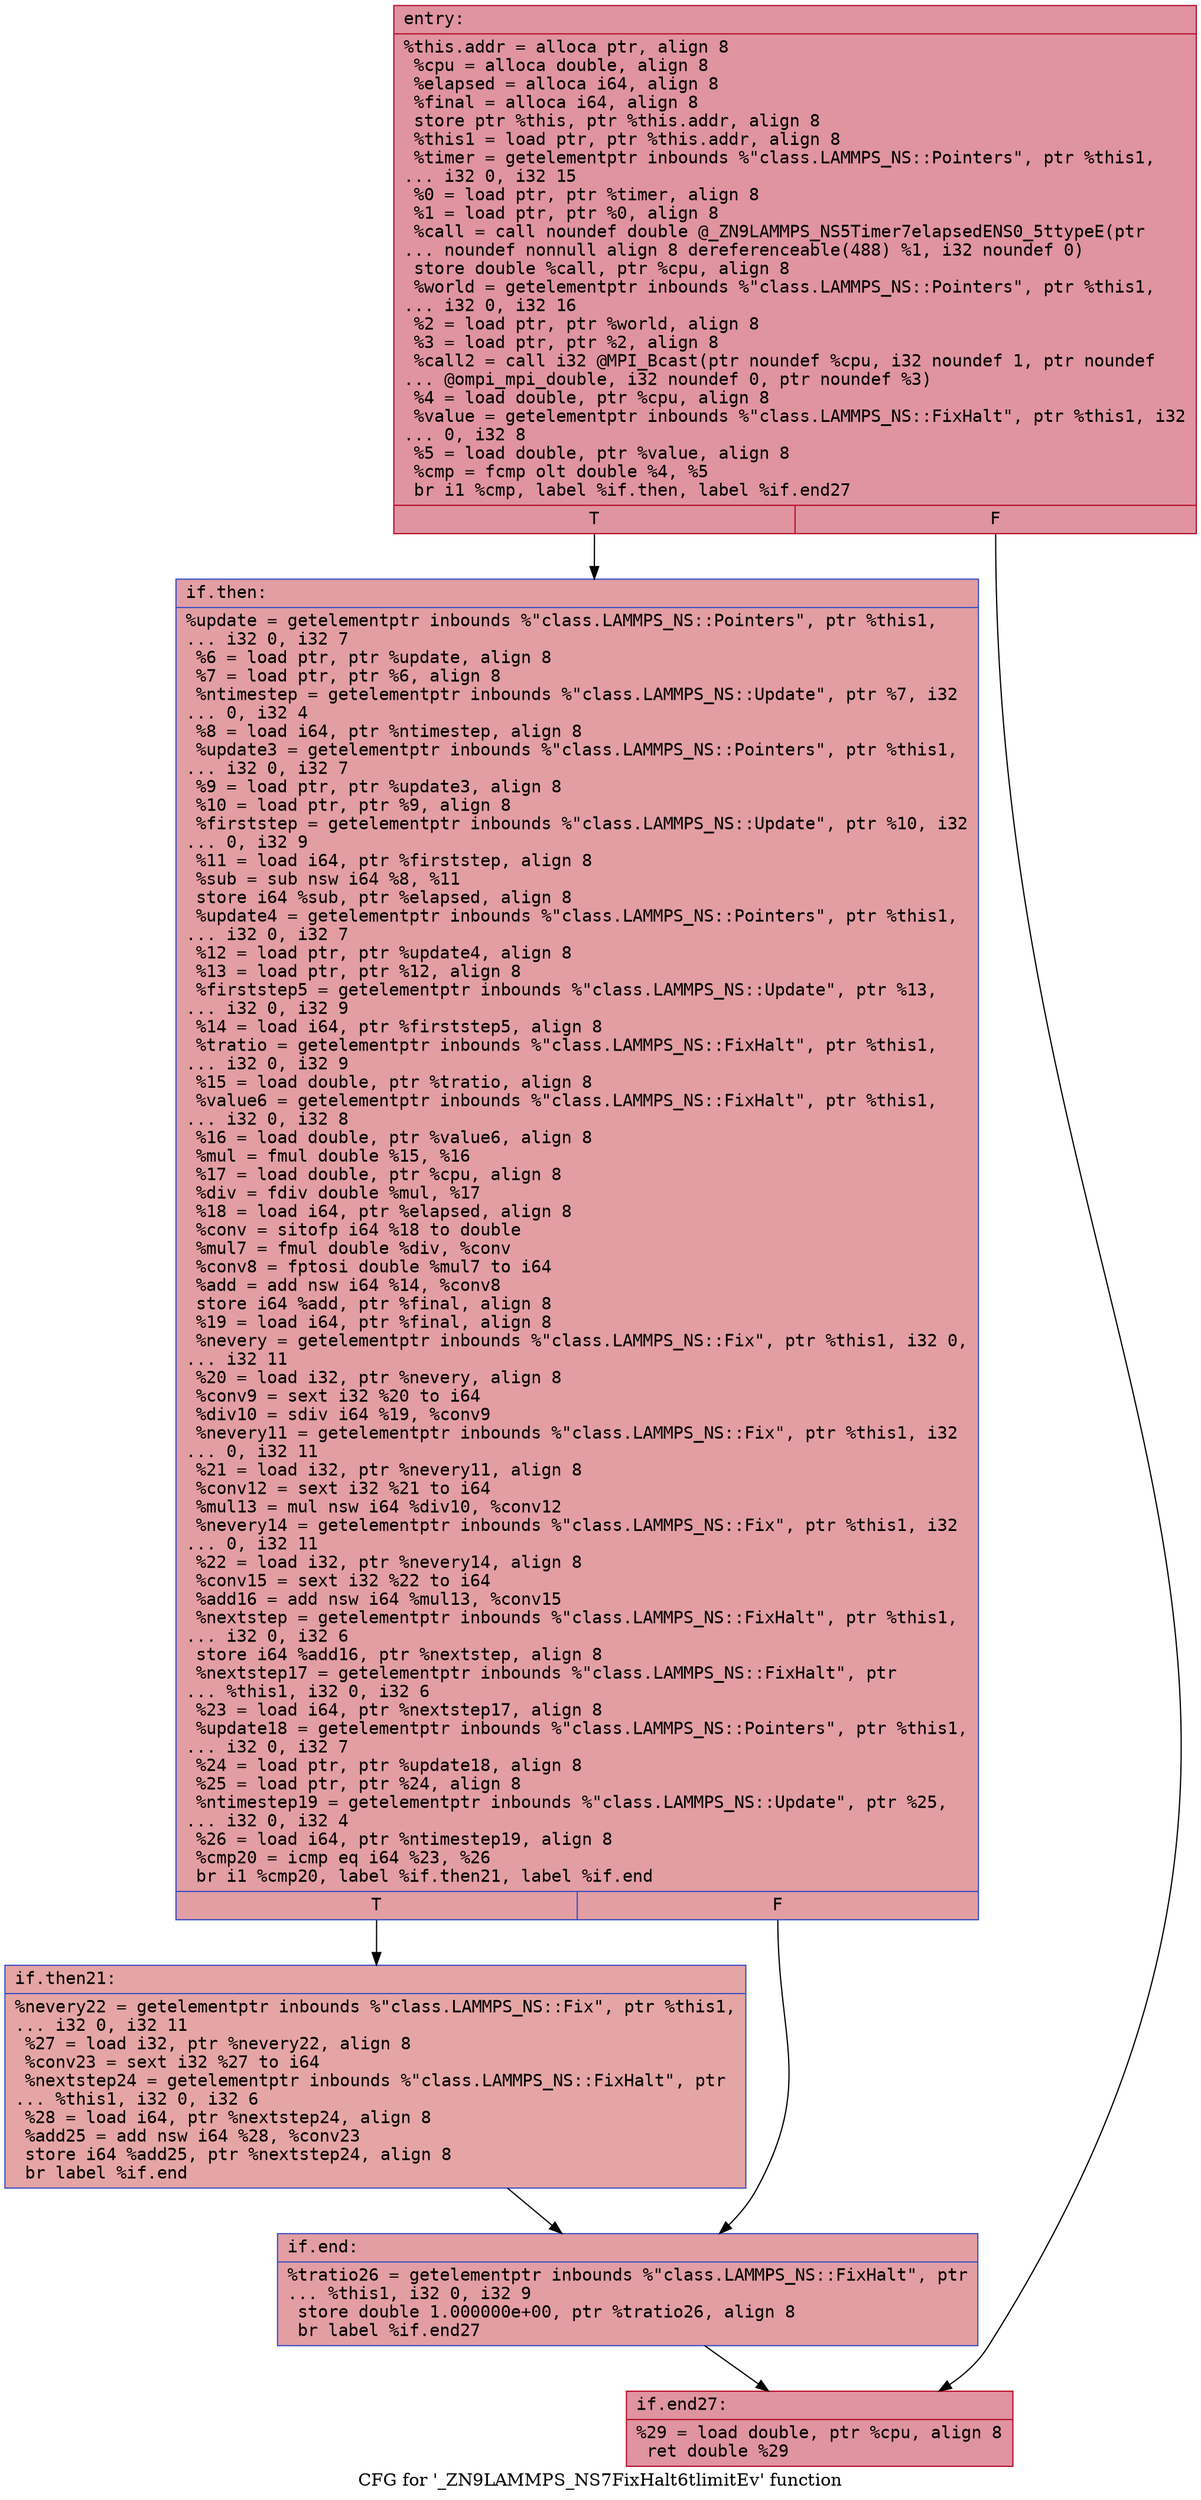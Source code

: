 digraph "CFG for '_ZN9LAMMPS_NS7FixHalt6tlimitEv' function" {
	label="CFG for '_ZN9LAMMPS_NS7FixHalt6tlimitEv' function";

	Node0x5603f57f92c0 [shape=record,color="#b70d28ff", style=filled, fillcolor="#b70d2870" fontname="Courier",label="{entry:\l|  %this.addr = alloca ptr, align 8\l  %cpu = alloca double, align 8\l  %elapsed = alloca i64, align 8\l  %final = alloca i64, align 8\l  store ptr %this, ptr %this.addr, align 8\l  %this1 = load ptr, ptr %this.addr, align 8\l  %timer = getelementptr inbounds %\"class.LAMMPS_NS::Pointers\", ptr %this1,\l... i32 0, i32 15\l  %0 = load ptr, ptr %timer, align 8\l  %1 = load ptr, ptr %0, align 8\l  %call = call noundef double @_ZN9LAMMPS_NS5Timer7elapsedENS0_5ttypeE(ptr\l... noundef nonnull align 8 dereferenceable(488) %1, i32 noundef 0)\l  store double %call, ptr %cpu, align 8\l  %world = getelementptr inbounds %\"class.LAMMPS_NS::Pointers\", ptr %this1,\l... i32 0, i32 16\l  %2 = load ptr, ptr %world, align 8\l  %3 = load ptr, ptr %2, align 8\l  %call2 = call i32 @MPI_Bcast(ptr noundef %cpu, i32 noundef 1, ptr noundef\l... @ompi_mpi_double, i32 noundef 0, ptr noundef %3)\l  %4 = load double, ptr %cpu, align 8\l  %value = getelementptr inbounds %\"class.LAMMPS_NS::FixHalt\", ptr %this1, i32\l... 0, i32 8\l  %5 = load double, ptr %value, align 8\l  %cmp = fcmp olt double %4, %5\l  br i1 %cmp, label %if.then, label %if.end27\l|{<s0>T|<s1>F}}"];
	Node0x5603f57f92c0:s0 -> Node0x5603f57fa920[tooltip="entry -> if.then\nProbability 50.00%" ];
	Node0x5603f57f92c0:s1 -> Node0x5603f57fa990[tooltip="entry -> if.end27\nProbability 50.00%" ];
	Node0x5603f57fa920 [shape=record,color="#3d50c3ff", style=filled, fillcolor="#be242e70" fontname="Courier",label="{if.then:\l|  %update = getelementptr inbounds %\"class.LAMMPS_NS::Pointers\", ptr %this1,\l... i32 0, i32 7\l  %6 = load ptr, ptr %update, align 8\l  %7 = load ptr, ptr %6, align 8\l  %ntimestep = getelementptr inbounds %\"class.LAMMPS_NS::Update\", ptr %7, i32\l... 0, i32 4\l  %8 = load i64, ptr %ntimestep, align 8\l  %update3 = getelementptr inbounds %\"class.LAMMPS_NS::Pointers\", ptr %this1,\l... i32 0, i32 7\l  %9 = load ptr, ptr %update3, align 8\l  %10 = load ptr, ptr %9, align 8\l  %firststep = getelementptr inbounds %\"class.LAMMPS_NS::Update\", ptr %10, i32\l... 0, i32 9\l  %11 = load i64, ptr %firststep, align 8\l  %sub = sub nsw i64 %8, %11\l  store i64 %sub, ptr %elapsed, align 8\l  %update4 = getelementptr inbounds %\"class.LAMMPS_NS::Pointers\", ptr %this1,\l... i32 0, i32 7\l  %12 = load ptr, ptr %update4, align 8\l  %13 = load ptr, ptr %12, align 8\l  %firststep5 = getelementptr inbounds %\"class.LAMMPS_NS::Update\", ptr %13,\l... i32 0, i32 9\l  %14 = load i64, ptr %firststep5, align 8\l  %tratio = getelementptr inbounds %\"class.LAMMPS_NS::FixHalt\", ptr %this1,\l... i32 0, i32 9\l  %15 = load double, ptr %tratio, align 8\l  %value6 = getelementptr inbounds %\"class.LAMMPS_NS::FixHalt\", ptr %this1,\l... i32 0, i32 8\l  %16 = load double, ptr %value6, align 8\l  %mul = fmul double %15, %16\l  %17 = load double, ptr %cpu, align 8\l  %div = fdiv double %mul, %17\l  %18 = load i64, ptr %elapsed, align 8\l  %conv = sitofp i64 %18 to double\l  %mul7 = fmul double %div, %conv\l  %conv8 = fptosi double %mul7 to i64\l  %add = add nsw i64 %14, %conv8\l  store i64 %add, ptr %final, align 8\l  %19 = load i64, ptr %final, align 8\l  %nevery = getelementptr inbounds %\"class.LAMMPS_NS::Fix\", ptr %this1, i32 0,\l... i32 11\l  %20 = load i32, ptr %nevery, align 8\l  %conv9 = sext i32 %20 to i64\l  %div10 = sdiv i64 %19, %conv9\l  %nevery11 = getelementptr inbounds %\"class.LAMMPS_NS::Fix\", ptr %this1, i32\l... 0, i32 11\l  %21 = load i32, ptr %nevery11, align 8\l  %conv12 = sext i32 %21 to i64\l  %mul13 = mul nsw i64 %div10, %conv12\l  %nevery14 = getelementptr inbounds %\"class.LAMMPS_NS::Fix\", ptr %this1, i32\l... 0, i32 11\l  %22 = load i32, ptr %nevery14, align 8\l  %conv15 = sext i32 %22 to i64\l  %add16 = add nsw i64 %mul13, %conv15\l  %nextstep = getelementptr inbounds %\"class.LAMMPS_NS::FixHalt\", ptr %this1,\l... i32 0, i32 6\l  store i64 %add16, ptr %nextstep, align 8\l  %nextstep17 = getelementptr inbounds %\"class.LAMMPS_NS::FixHalt\", ptr\l... %this1, i32 0, i32 6\l  %23 = load i64, ptr %nextstep17, align 8\l  %update18 = getelementptr inbounds %\"class.LAMMPS_NS::Pointers\", ptr %this1,\l... i32 0, i32 7\l  %24 = load ptr, ptr %update18, align 8\l  %25 = load ptr, ptr %24, align 8\l  %ntimestep19 = getelementptr inbounds %\"class.LAMMPS_NS::Update\", ptr %25,\l... i32 0, i32 4\l  %26 = load i64, ptr %ntimestep19, align 8\l  %cmp20 = icmp eq i64 %23, %26\l  br i1 %cmp20, label %if.then21, label %if.end\l|{<s0>T|<s1>F}}"];
	Node0x5603f57fa920:s0 -> Node0x5603f57fcf20[tooltip="if.then -> if.then21\nProbability 50.00%" ];
	Node0x5603f57fa920:s1 -> Node0x5603f57fcfa0[tooltip="if.then -> if.end\nProbability 50.00%" ];
	Node0x5603f57fcf20 [shape=record,color="#3d50c3ff", style=filled, fillcolor="#c5333470" fontname="Courier",label="{if.then21:\l|  %nevery22 = getelementptr inbounds %\"class.LAMMPS_NS::Fix\", ptr %this1,\l... i32 0, i32 11\l  %27 = load i32, ptr %nevery22, align 8\l  %conv23 = sext i32 %27 to i64\l  %nextstep24 = getelementptr inbounds %\"class.LAMMPS_NS::FixHalt\", ptr\l... %this1, i32 0, i32 6\l  %28 = load i64, ptr %nextstep24, align 8\l  %add25 = add nsw i64 %28, %conv23\l  store i64 %add25, ptr %nextstep24, align 8\l  br label %if.end\l}"];
	Node0x5603f57fcf20 -> Node0x5603f57fcfa0[tooltip="if.then21 -> if.end\nProbability 100.00%" ];
	Node0x5603f57fcfa0 [shape=record,color="#3d50c3ff", style=filled, fillcolor="#be242e70" fontname="Courier",label="{if.end:\l|  %tratio26 = getelementptr inbounds %\"class.LAMMPS_NS::FixHalt\", ptr\l... %this1, i32 0, i32 9\l  store double 1.000000e+00, ptr %tratio26, align 8\l  br label %if.end27\l}"];
	Node0x5603f57fcfa0 -> Node0x5603f57fa990[tooltip="if.end -> if.end27\nProbability 100.00%" ];
	Node0x5603f57fa990 [shape=record,color="#b70d28ff", style=filled, fillcolor="#b70d2870" fontname="Courier",label="{if.end27:\l|  %29 = load double, ptr %cpu, align 8\l  ret double %29\l}"];
}
